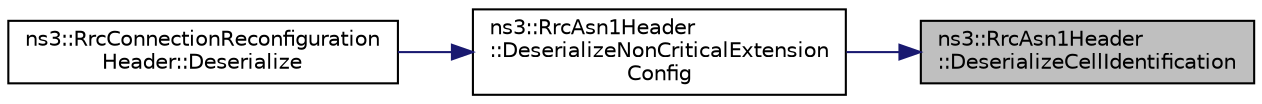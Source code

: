 digraph "ns3::RrcAsn1Header::DeserializeCellIdentification"
{
 // LATEX_PDF_SIZE
  edge [fontname="Helvetica",fontsize="10",labelfontname="Helvetica",labelfontsize="10"];
  node [fontname="Helvetica",fontsize="10",shape=record];
  rankdir="RL";
  Node1 [label="ns3::RrcAsn1Header\l::DeserializeCellIdentification",height=0.2,width=0.4,color="black", fillcolor="grey75", style="filled", fontcolor="black",tooltip="Deserialize cell identification function."];
  Node1 -> Node2 [dir="back",color="midnightblue",fontsize="10",style="solid",fontname="Helvetica"];
  Node2 [label="ns3::RrcAsn1Header\l::DeserializeNonCriticalExtension\lConfig",height=0.2,width=0.4,color="black", fillcolor="white", style="filled",URL="$classns3_1_1_rrc_asn1_header.html#a3b0a2bd8687f3536ef2790786a935957",tooltip="Deserialize non critical extension config function."];
  Node2 -> Node3 [dir="back",color="midnightblue",fontsize="10",style="solid",fontname="Helvetica"];
  Node3 [label="ns3::RrcConnectionReconfiguration\lHeader::Deserialize",height=0.2,width=0.4,color="black", fillcolor="white", style="filled",URL="$classns3_1_1_rrc_connection_reconfiguration_header.html#a3de5336b7cbf44d26b57dd17183361be",tooltip=" "];
}
